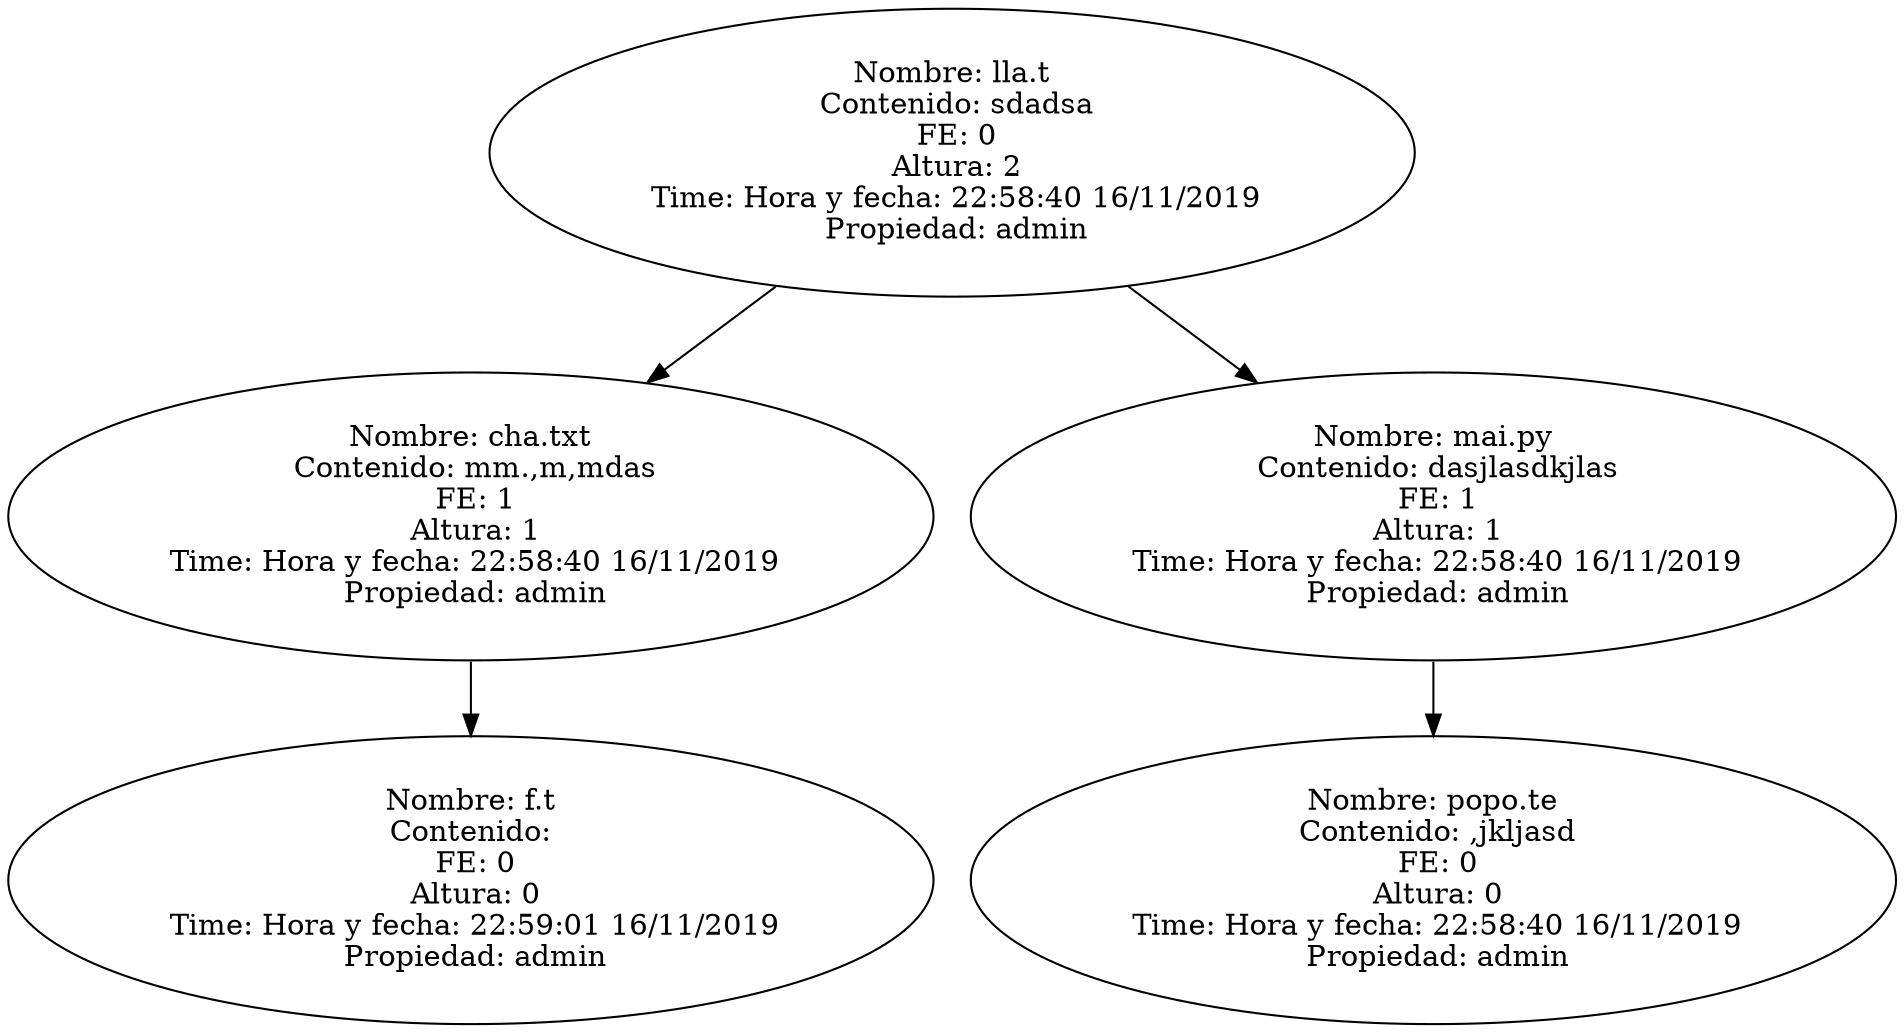 digraph BST {"Nombre: lla.t\n Contenido: sdadsa\n FE: 0\n Altura: 2\n Time: Hora y fecha: 22:58:40 16/11/2019\n Propiedad: admin"->"Nombre: cha.txt\n Contenido: mm.,m,mdas\n FE: 1\n Altura: 1\n Time: Hora y fecha: 22:58:40 16/11/2019\n Propiedad: admin";"Nombre: lla.t\n Contenido: sdadsa\n FE: 0\n Altura: 2\n Time: Hora y fecha: 22:58:40 16/11/2019\n Propiedad: admin"->"Nombre: mai.py\n Contenido: dasjlasdkjlas\n FE: 1\n Altura: 1\n Time: Hora y fecha: 22:58:40 16/11/2019\n Propiedad: admin";"Nombre: cha.txt\n Contenido: mm.,m,mdas\n FE: 1\n Altura: 1\n Time: Hora y fecha: 22:58:40 16/11/2019\n Propiedad: admin"->"Nombre: f.t\n Contenido: \n FE: 0\n Altura: 0\n Time: Hora y fecha: 22:59:01 16/11/2019\n Propiedad: admin";"Nombre: mai.py\n Contenido: dasjlasdkjlas\n FE: 1\n Altura: 1\n Time: Hora y fecha: 22:58:40 16/11/2019\n Propiedad: admin"->"Nombre: popo.te\n Contenido: ,jkljasd\n FE: 0\n Altura: 0\n Time: Hora y fecha: 22:58:40 16/11/2019\n Propiedad: admin";}